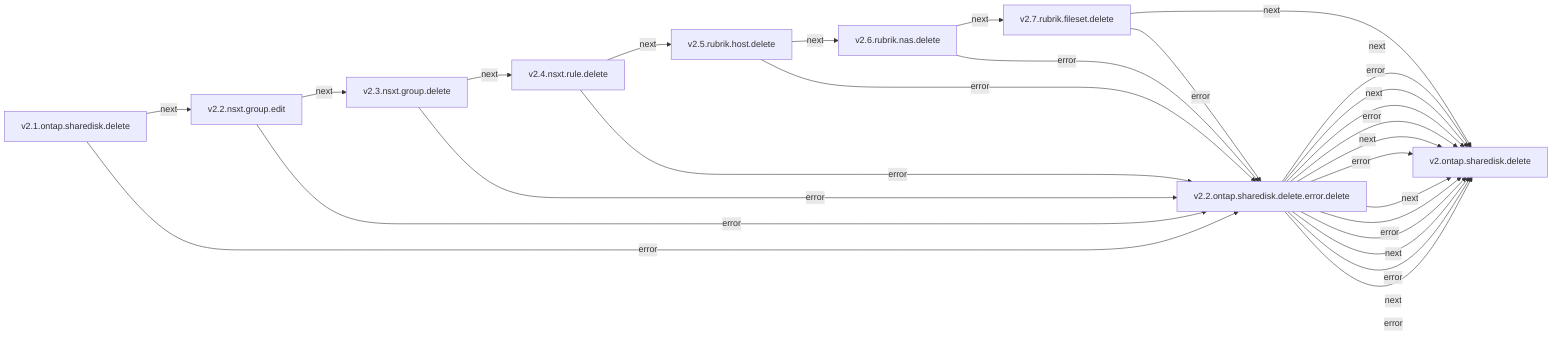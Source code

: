 graph LR
  v2.1.ontap.sharedisk.delete -->|next| v2.2.nsxt.group.edit
  v2.1.ontap.sharedisk.delete -->|error| v2.2.ontap.sharedisk.delete.error.delete
  v2.2.nsxt.group.edit -->|next| v2.3.nsxt.group.delete
  v2.2.nsxt.group.edit -->|error| v2.2.ontap.sharedisk.delete.error.delete
  v2.3.nsxt.group.delete -->|next| v2.4.nsxt.rule.delete
  v2.3.nsxt.group.delete -->|error| v2.2.ontap.sharedisk.delete.error.delete
  v2.4.nsxt.rule.delete -->|next| v2.5.rubrik.host.delete
  v2.4.nsxt.rule.delete -->|error| v2.2.ontap.sharedisk.delete.error.delete
  v2.5.rubrik.host.delete -->|next| v2.6.rubrik.nas.delete
  v2.5.rubrik.host.delete -->|error| v2.2.ontap.sharedisk.delete.error.delete
  v2.6.rubrik.nas.delete -->|next| v2.7.rubrik.fileset.delete
  v2.6.rubrik.nas.delete -->|error| v2.2.ontap.sharedisk.delete.error.delete
  v2.7.rubrik.fileset.delete -->|next| v2.ontap.sharedisk.delete
  v2.7.rubrik.fileset.delete -->|error| v2.2.ontap.sharedisk.delete.error.delete
  v2.2.ontap.sharedisk.delete.error.delete -->|next| v2.ontap.sharedisk.delete
  v2.2.ontap.sharedisk.delete.error.delete -->|error| v2.ontap.sharedisk.delete
  v2.2.ontap.sharedisk.delete.error.delete -->|next| v2.ontap.sharedisk.delete
  v2.2.ontap.sharedisk.delete.error.delete -->|error| v2.ontap.sharedisk.delete
  v2.2.ontap.sharedisk.delete.error.delete -->|next| v2.ontap.sharedisk.delete
  v2.2.ontap.sharedisk.delete.error.delete -->|error| v2.ontap.sharedisk.delete
  v2.2.ontap.sharedisk.delete.error.delete -->|next| v2.ontap.sharedisk.delete
  v2.2.ontap.sharedisk.delete.error.delete -->|error| v2.ontap.sharedisk.delete
  v2.2.ontap.sharedisk.delete.error.delete -->|next| v2.ontap.sharedisk.delete
  v2.2.ontap.sharedisk.delete.error.delete -->|error| v2.ontap.sharedisk.delete
  v2.2.ontap.sharedisk.delete.error.delete -->|next| v2.ontap.sharedisk.delete
  v2.2.ontap.sharedisk.delete.error.delete -->|error| v2.ontap.sharedisk.delete